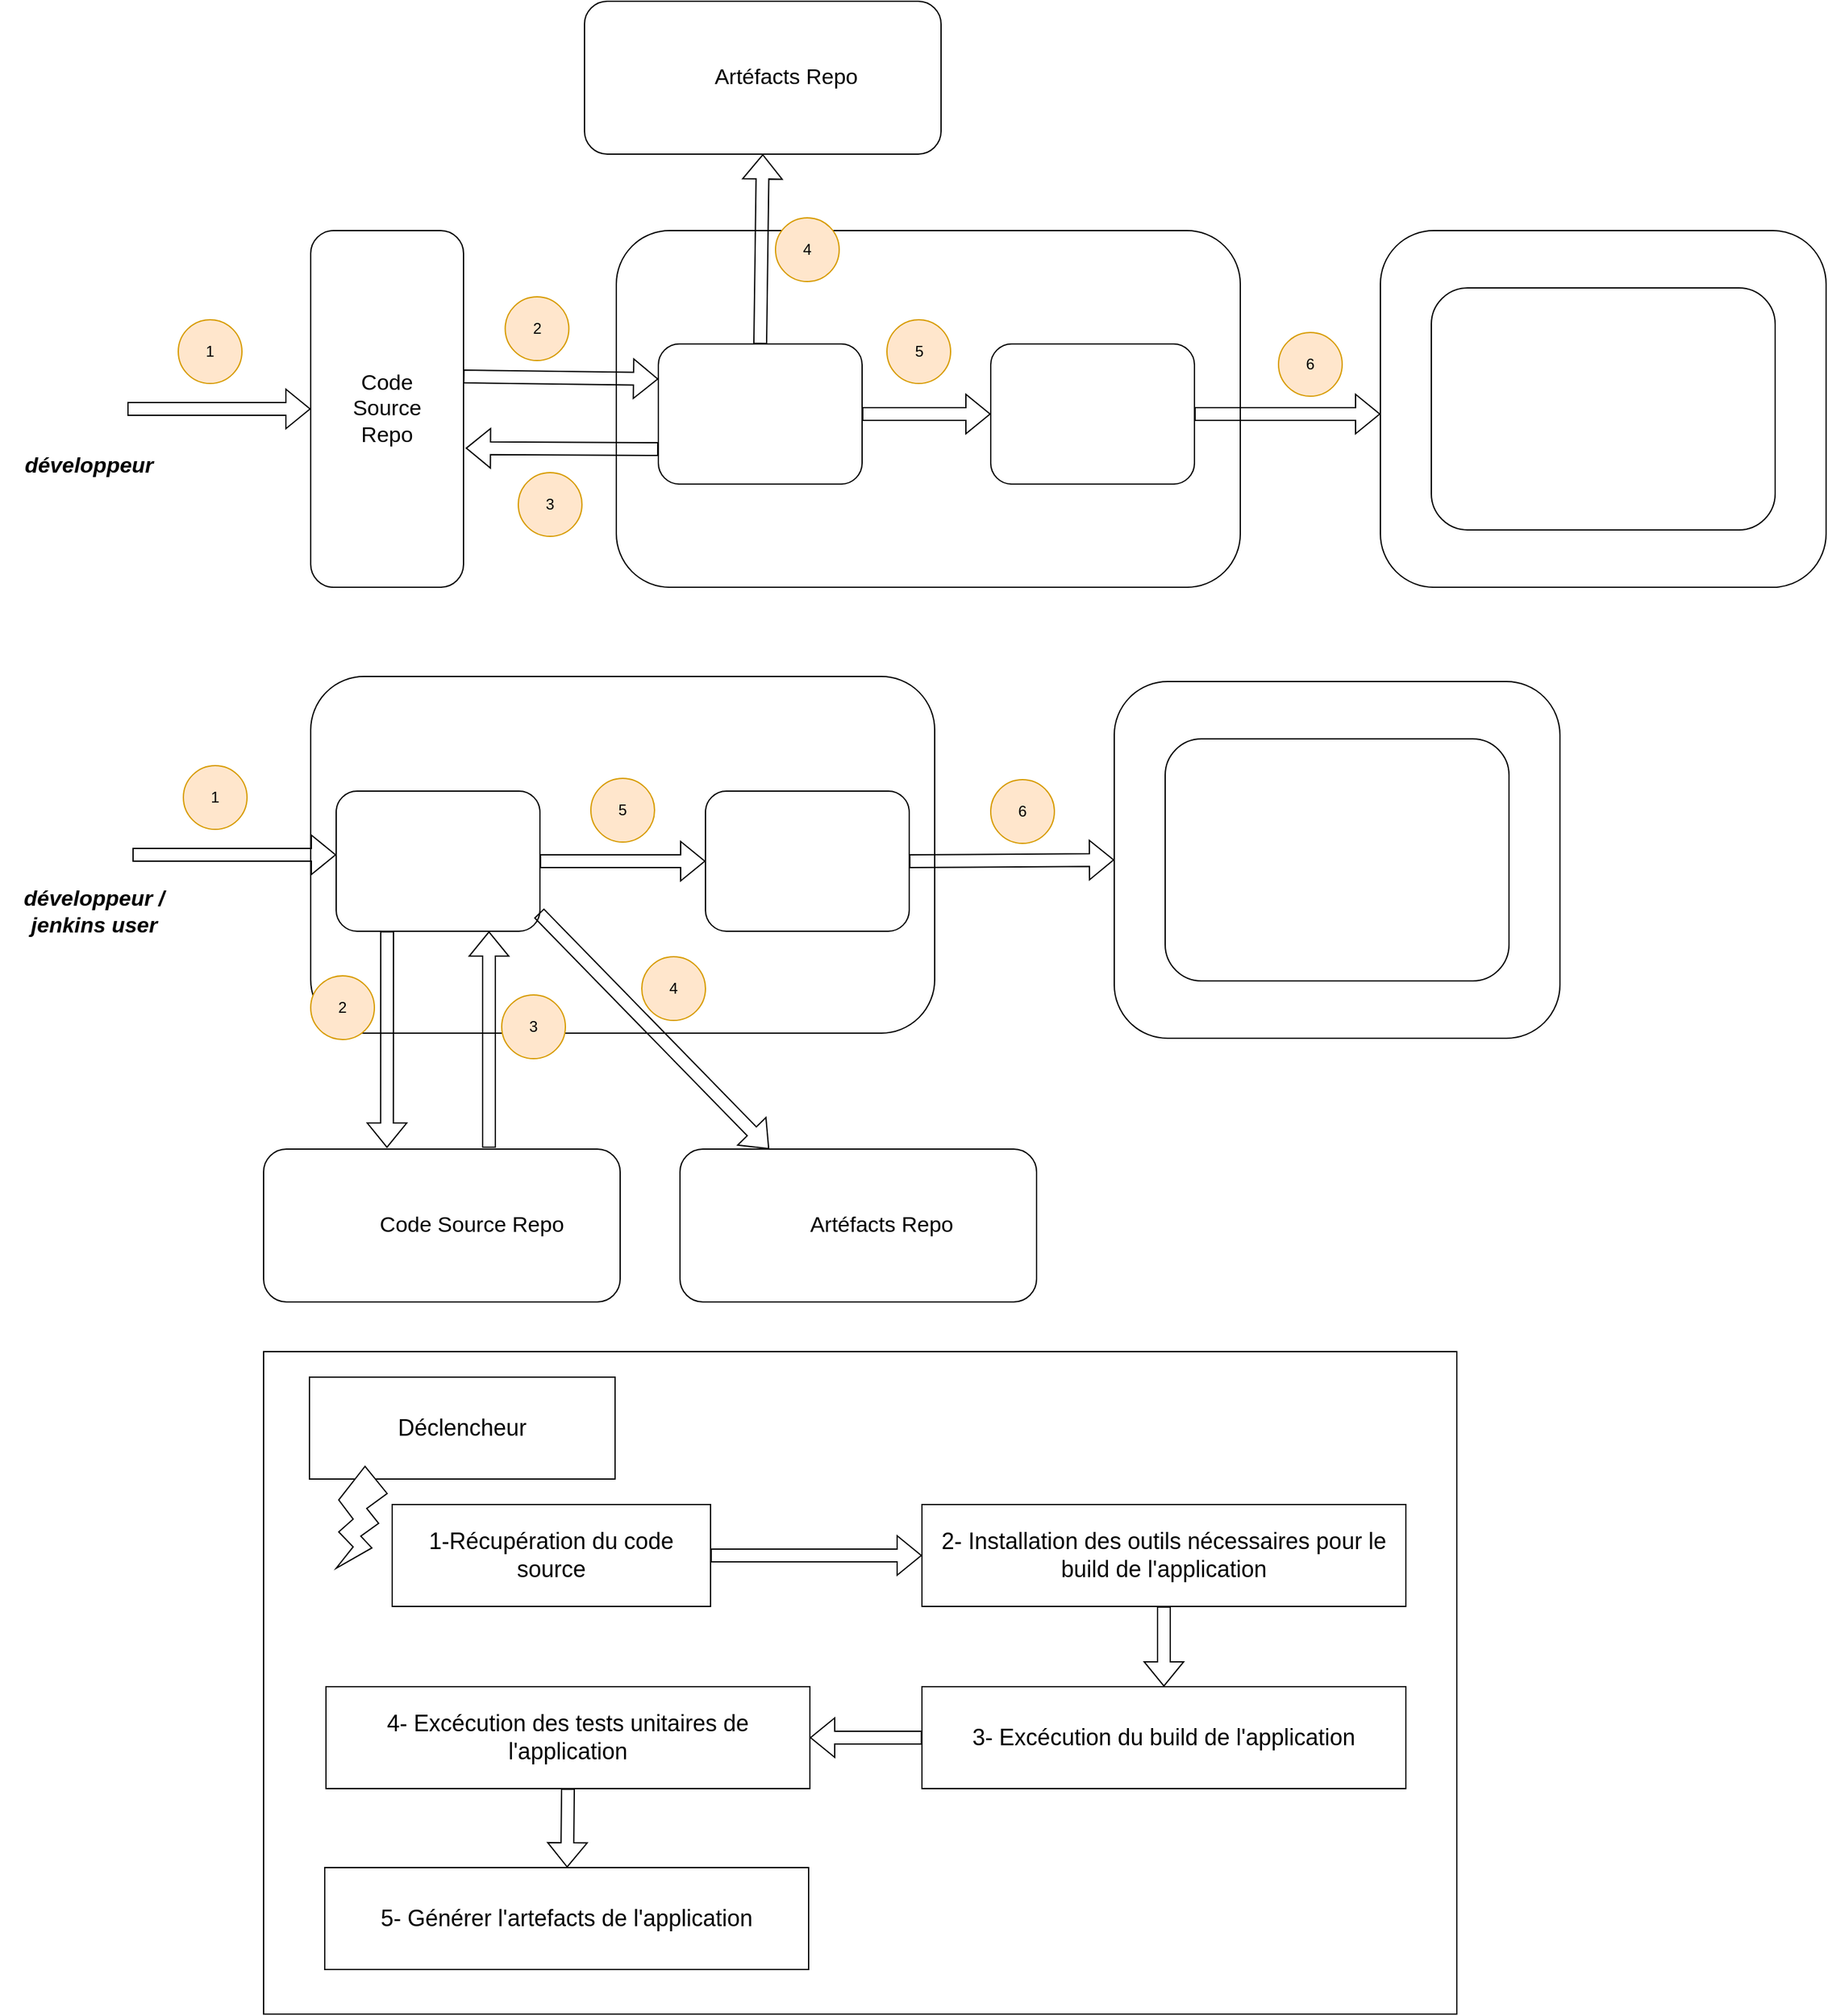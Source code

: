 <mxfile version="21.5.0" type="github">
  <diagram name="Page-1" id="I_ngALfB866X6ck2DSHW">
    <mxGraphModel dx="2417" dy="1027" grid="1" gridSize="10" guides="1" tooltips="1" connect="1" arrows="1" fold="1" page="1" pageScale="1" pageWidth="827" pageHeight="1169" math="0" shadow="0">
      <root>
        <mxCell id="0" />
        <mxCell id="1" parent="0" />
        <mxCell id="i29Szbcjt233VwHBPudE-14" value="" style="rounded=0;whiteSpace=wrap;html=1;" vertex="1" parent="1">
          <mxGeometry x="83" y="1160" width="937" height="520" as="geometry" />
        </mxCell>
        <mxCell id="h1O3plPJuN3wcp4LjX40-3" value="&lt;font style=&quot;font-size: 17px;&quot;&gt;Code&lt;br&gt;Source&lt;br&gt;Repo&lt;/font&gt;" style="rounded=1;whiteSpace=wrap;html=1;" parent="1" vertex="1">
          <mxGeometry x="120" y="280" width="120" height="280" as="geometry" />
        </mxCell>
        <mxCell id="JewFtYphriM5EpTcfLSR-1" value="" style="rounded=1;whiteSpace=wrap;html=1;" parent="1" vertex="1">
          <mxGeometry x="360" y="280" width="490" height="280" as="geometry" />
        </mxCell>
        <mxCell id="h1O3plPJuN3wcp4LjX40-1" value="" style="shape=image;verticalLabelPosition=bottom;labelBackgroundColor=default;verticalAlign=top;aspect=fixed;imageAspect=0;image=https://humancoders-formations.s3.amazonaws.com/uploads/course/logo/155/formation-gitlab.png;" parent="1" vertex="1">
          <mxGeometry x="150" y="325" width="60" height="60" as="geometry" />
        </mxCell>
        <mxCell id="h1O3plPJuN3wcp4LjX40-2" value="" style="shape=image;verticalLabelPosition=bottom;labelBackgroundColor=default;verticalAlign=top;aspect=fixed;imageAspect=0;image=https://upload.wikimedia.org/wikipedia/commons/9/99/Sample_User_Icon.png;" parent="1" vertex="1">
          <mxGeometry x="-84" y="390" width="60" height="60" as="geometry" />
        </mxCell>
        <mxCell id="h1O3plPJuN3wcp4LjX40-9" value="" style="rounded=1;whiteSpace=wrap;html=1;" parent="1" vertex="1">
          <mxGeometry x="393" y="369" width="160" height="110" as="geometry" />
        </mxCell>
        <mxCell id="h1O3plPJuN3wcp4LjX40-5" value="" style="shape=image;verticalLabelPosition=bottom;labelBackgroundColor=default;verticalAlign=top;aspect=fixed;imageAspect=0;image=https://upload.wikimedia.org/wikipedia/commons/thumb/e/e9/Jenkins_logo.svg/1200px-Jenkins_logo.svg.png;" parent="1" vertex="1">
          <mxGeometry x="451.27" y="394" width="43.46" height="60" as="geometry" />
        </mxCell>
        <mxCell id="h1O3plPJuN3wcp4LjX40-10" value="" style="rounded=1;whiteSpace=wrap;html=1;" parent="1" vertex="1">
          <mxGeometry x="654" y="369" width="160" height="110" as="geometry" />
        </mxCell>
        <mxCell id="h1O3plPJuN3wcp4LjX40-7" value="" style="shape=image;verticalLabelPosition=bottom;labelBackgroundColor=default;verticalAlign=top;aspect=fixed;imageAspect=0;image=https://upload.wikimedia.org/wikipedia/commons/thumb/2/24/Ansible_logo.svg/1664px-Ansible_logo.svg.png;" parent="1" vertex="1">
          <mxGeometry x="701.5" y="384" width="65" height="80" as="geometry" />
        </mxCell>
        <mxCell id="h1O3plPJuN3wcp4LjX40-11" value="" style="rounded=1;whiteSpace=wrap;html=1;" parent="1" vertex="1">
          <mxGeometry x="960" y="280" width="350" height="280" as="geometry" />
        </mxCell>
        <mxCell id="h1O3plPJuN3wcp4LjX40-12" value="" style="rounded=1;whiteSpace=wrap;html=1;" parent="1" vertex="1">
          <mxGeometry x="1000" y="325" width="270" height="190" as="geometry" />
        </mxCell>
        <mxCell id="h1O3plPJuN3wcp4LjX40-4" value="" style="shape=image;verticalLabelPosition=bottom;labelBackgroundColor=default;verticalAlign=top;aspect=fixed;imageAspect=0;image=https://www.sparks-formation.com/wp-content/uploads/2020/06/iis-logo.png;" parent="1" vertex="1">
          <mxGeometry x="1010" y="340" width="66" height="30" as="geometry" />
        </mxCell>
        <mxCell id="h1O3plPJuN3wcp4LjX40-14" value="" style="shape=image;verticalLabelPosition=bottom;labelBackgroundColor=default;verticalAlign=top;aspect=fixed;imageAspect=0;image=https://logos-download.com/wp-content/uploads/2017/07/Microsoft_.NET_logo.png;" parent="1" vertex="1">
          <mxGeometry x="1093.43" y="379.5" width="87.14" height="83" as="geometry" />
        </mxCell>
        <mxCell id="h1O3plPJuN3wcp4LjX40-15" value="" style="shape=flexArrow;endArrow=classic;html=1;rounded=0;exitX=1;exitY=0.5;exitDx=0;exitDy=0;entryX=0;entryY=0.5;entryDx=0;entryDy=0;" parent="1" source="h1O3plPJuN3wcp4LjX40-2" target="h1O3plPJuN3wcp4LjX40-3" edge="1">
          <mxGeometry width="50" height="50" relative="1" as="geometry">
            <mxPoint x="187" y="630" as="sourcePoint" />
            <mxPoint x="237" y="580" as="targetPoint" />
          </mxGeometry>
        </mxCell>
        <mxCell id="h1O3plPJuN3wcp4LjX40-16" value="" style="shape=flexArrow;endArrow=classic;html=1;rounded=0;exitX=0.998;exitY=0.409;exitDx=0;exitDy=0;entryX=0;entryY=0.25;entryDx=0;entryDy=0;exitPerimeter=0;" parent="1" source="h1O3plPJuN3wcp4LjX40-3" target="h1O3plPJuN3wcp4LjX40-9" edge="1">
          <mxGeometry width="50" height="50" relative="1" as="geometry">
            <mxPoint x="240" y="398" as="sourcePoint" />
            <mxPoint x="360" y="398" as="targetPoint" />
          </mxGeometry>
        </mxCell>
        <mxCell id="h1O3plPJuN3wcp4LjX40-17" value="" style="shape=flexArrow;endArrow=classic;html=1;rounded=0;exitX=1;exitY=0.5;exitDx=0;exitDy=0;" parent="1" source="h1O3plPJuN3wcp4LjX40-10" edge="1">
          <mxGeometry width="50" height="50" relative="1" as="geometry">
            <mxPoint x="832" y="630" as="sourcePoint" />
            <mxPoint x="960" y="424" as="targetPoint" />
          </mxGeometry>
        </mxCell>
        <mxCell id="h1O3plPJuN3wcp4LjX40-18" value="" style="shape=flexArrow;endArrow=classic;html=1;rounded=0;exitX=1;exitY=0.5;exitDx=0;exitDy=0;entryX=0;entryY=0.5;entryDx=0;entryDy=0;" parent="1" source="h1O3plPJuN3wcp4LjX40-9" target="h1O3plPJuN3wcp4LjX40-10" edge="1">
          <mxGeometry width="50" height="50" relative="1" as="geometry">
            <mxPoint x="530" y="630" as="sourcePoint" />
            <mxPoint x="580" y="580" as="targetPoint" />
          </mxGeometry>
        </mxCell>
        <mxCell id="h1O3plPJuN3wcp4LjX40-19" value="&lt;b style=&quot;font-size: 17px;&quot;&gt;&lt;i style=&quot;font-size: 17px;&quot;&gt;développeur&lt;/i&gt;&lt;/b&gt;" style="text;html=1;align=center;verticalAlign=middle;whiteSpace=wrap;rounded=0;fontSize=17;" parent="1" vertex="1">
          <mxGeometry x="-124" y="450" width="140" height="30" as="geometry" />
        </mxCell>
        <mxCell id="h1O3plPJuN3wcp4LjX40-22" value="4" style="ellipse;whiteSpace=wrap;html=1;aspect=fixed;fillColor=#ffe6cc;strokeColor=#d79b00;" parent="1" vertex="1">
          <mxGeometry x="485" y="270" width="50" height="50" as="geometry" />
        </mxCell>
        <mxCell id="h1O3plPJuN3wcp4LjX40-23" value="3" style="ellipse;whiteSpace=wrap;html=1;aspect=fixed;fillColor=#ffe6cc;strokeColor=#d79b00;" parent="1" vertex="1">
          <mxGeometry x="283" y="470" width="50" height="50" as="geometry" />
        </mxCell>
        <mxCell id="h1O3plPJuN3wcp4LjX40-24" value="2" style="ellipse;whiteSpace=wrap;html=1;aspect=fixed;fillColor=#ffe6cc;strokeColor=#d79b00;" parent="1" vertex="1">
          <mxGeometry x="272.73" y="332" width="50" height="50" as="geometry" />
        </mxCell>
        <mxCell id="h1O3plPJuN3wcp4LjX40-25" value="1" style="ellipse;whiteSpace=wrap;html=1;aspect=fixed;fillColor=#ffe6cc;strokeColor=#d79b00;" parent="1" vertex="1">
          <mxGeometry x="16" y="350" width="50" height="50" as="geometry" />
        </mxCell>
        <mxCell id="PQ5IftrIV4lwFw9hW7BX-4" value="&lt;font style=&quot;font-size: 17px;&quot;&gt;&amp;nbsp; &amp;nbsp; &amp;nbsp; &amp;nbsp; &amp;nbsp; Code Source Repo&lt;/font&gt;" style="rounded=1;whiteSpace=wrap;html=1;direction=south;" parent="1" vertex="1">
          <mxGeometry x="83" y="1001" width="280" height="120" as="geometry" />
        </mxCell>
        <mxCell id="PQ5IftrIV4lwFw9hW7BX-5" value="" style="rounded=1;whiteSpace=wrap;html=1;" parent="1" vertex="1">
          <mxGeometry x="120" y="630" width="490" height="280" as="geometry" />
        </mxCell>
        <mxCell id="PQ5IftrIV4lwFw9hW7BX-6" value="" style="shape=image;verticalLabelPosition=bottom;labelBackgroundColor=default;verticalAlign=top;aspect=fixed;imageAspect=0;image=https://humancoders-formations.s3.amazonaws.com/uploads/course/logo/155/formation-gitlab.png;" parent="1" vertex="1">
          <mxGeometry x="120" y="1031" width="60" height="60" as="geometry" />
        </mxCell>
        <mxCell id="PQ5IftrIV4lwFw9hW7BX-7" value="" style="shape=image;verticalLabelPosition=bottom;labelBackgroundColor=default;verticalAlign=top;aspect=fixed;imageAspect=0;image=https://upload.wikimedia.org/wikipedia/commons/9/99/Sample_User_Icon.png;" parent="1" vertex="1">
          <mxGeometry x="-80" y="740" width="60" height="60" as="geometry" />
        </mxCell>
        <mxCell id="PQ5IftrIV4lwFw9hW7BX-8" value="" style="rounded=1;whiteSpace=wrap;html=1;" parent="1" vertex="1">
          <mxGeometry x="140" y="720" width="160" height="110" as="geometry" />
        </mxCell>
        <mxCell id="PQ5IftrIV4lwFw9hW7BX-9" value="" style="shape=image;verticalLabelPosition=bottom;labelBackgroundColor=default;verticalAlign=top;aspect=fixed;imageAspect=0;image=https://upload.wikimedia.org/wikipedia/commons/thumb/e/e9/Jenkins_logo.svg/1200px-Jenkins_logo.svg.png;" parent="1" vertex="1">
          <mxGeometry x="198.27" y="745" width="43.46" height="60" as="geometry" />
        </mxCell>
        <mxCell id="PQ5IftrIV4lwFw9hW7BX-10" value="" style="rounded=1;whiteSpace=wrap;html=1;" parent="1" vertex="1">
          <mxGeometry x="430" y="720" width="160" height="110" as="geometry" />
        </mxCell>
        <mxCell id="PQ5IftrIV4lwFw9hW7BX-11" value="" style="shape=image;verticalLabelPosition=bottom;labelBackgroundColor=default;verticalAlign=top;aspect=fixed;imageAspect=0;image=https://upload.wikimedia.org/wikipedia/commons/thumb/2/24/Ansible_logo.svg/1664px-Ansible_logo.svg.png;" parent="1" vertex="1">
          <mxGeometry x="477.5" y="735" width="65" height="80" as="geometry" />
        </mxCell>
        <mxCell id="PQ5IftrIV4lwFw9hW7BX-12" value="" style="rounded=1;whiteSpace=wrap;html=1;" parent="1" vertex="1">
          <mxGeometry x="751" y="634" width="350" height="280" as="geometry" />
        </mxCell>
        <mxCell id="PQ5IftrIV4lwFw9hW7BX-13" value="" style="rounded=1;whiteSpace=wrap;html=1;" parent="1" vertex="1">
          <mxGeometry x="791" y="679" width="270" height="190" as="geometry" />
        </mxCell>
        <mxCell id="PQ5IftrIV4lwFw9hW7BX-14" value="" style="shape=image;verticalLabelPosition=bottom;labelBackgroundColor=default;verticalAlign=top;aspect=fixed;imageAspect=0;image=https://www.sparks-formation.com/wp-content/uploads/2020/06/iis-logo.png;" parent="1" vertex="1">
          <mxGeometry x="801" y="694" width="66" height="30" as="geometry" />
        </mxCell>
        <mxCell id="PQ5IftrIV4lwFw9hW7BX-15" value="" style="shape=image;verticalLabelPosition=bottom;labelBackgroundColor=default;verticalAlign=top;aspect=fixed;imageAspect=0;image=https://logos-download.com/wp-content/uploads/2017/07/Microsoft_.NET_logo.png;" parent="1" vertex="1">
          <mxGeometry x="884.43" y="733.5" width="87.14" height="83" as="geometry" />
        </mxCell>
        <mxCell id="PQ5IftrIV4lwFw9hW7BX-16" value="" style="shape=flexArrow;endArrow=classic;html=1;rounded=0;exitX=1;exitY=0.5;exitDx=0;exitDy=0;" parent="1" source="PQ5IftrIV4lwFw9hW7BX-7" edge="1">
          <mxGeometry width="50" height="50" relative="1" as="geometry">
            <mxPoint x="191" y="980" as="sourcePoint" />
            <mxPoint x="140" y="770" as="targetPoint" />
          </mxGeometry>
        </mxCell>
        <mxCell id="PQ5IftrIV4lwFw9hW7BX-18" value="" style="shape=flexArrow;endArrow=classic;html=1;rounded=0;entryX=0;entryY=0.5;entryDx=0;entryDy=0;exitX=1;exitY=0.5;exitDx=0;exitDy=0;" parent="1" source="PQ5IftrIV4lwFw9hW7BX-10" target="PQ5IftrIV4lwFw9hW7BX-12" edge="1">
          <mxGeometry width="50" height="50" relative="1" as="geometry">
            <mxPoint x="590" y="770" as="sourcePoint" />
            <mxPoint x="886" y="930" as="targetPoint" />
          </mxGeometry>
        </mxCell>
        <mxCell id="PQ5IftrIV4lwFw9hW7BX-19" value="" style="shape=flexArrow;endArrow=classic;html=1;rounded=0;exitX=1;exitY=0.5;exitDx=0;exitDy=0;entryX=0;entryY=0.5;entryDx=0;entryDy=0;" parent="1" source="PQ5IftrIV4lwFw9hW7BX-8" target="PQ5IftrIV4lwFw9hW7BX-10" edge="1">
          <mxGeometry width="50" height="50" relative="1" as="geometry">
            <mxPoint x="534" y="980" as="sourcePoint" />
            <mxPoint x="584" y="930" as="targetPoint" />
          </mxGeometry>
        </mxCell>
        <mxCell id="PQ5IftrIV4lwFw9hW7BX-20" value="&lt;b style=&quot;font-size: 17px;&quot;&gt;&lt;i style=&quot;font-size: 17px;&quot;&gt;développeur /&lt;br&gt;jenkins user&lt;br&gt;&lt;/i&gt;&lt;/b&gt;" style="text;html=1;align=center;verticalAlign=middle;whiteSpace=wrap;rounded=0;fontSize=17;" parent="1" vertex="1">
          <mxGeometry x="-120" y="800" width="140" height="30" as="geometry" />
        </mxCell>
        <mxCell id="PQ5IftrIV4lwFw9hW7BX-21" value="4" style="ellipse;whiteSpace=wrap;html=1;aspect=fixed;fillColor=#ffe6cc;strokeColor=#d79b00;" parent="1" vertex="1">
          <mxGeometry x="380" y="850" width="50" height="50" as="geometry" />
        </mxCell>
        <mxCell id="PQ5IftrIV4lwFw9hW7BX-22" value="3" style="ellipse;whiteSpace=wrap;html=1;aspect=fixed;fillColor=#ffe6cc;strokeColor=#d79b00;" parent="1" vertex="1">
          <mxGeometry x="270" y="880" width="50" height="50" as="geometry" />
        </mxCell>
        <mxCell id="PQ5IftrIV4lwFw9hW7BX-23" value="2" style="ellipse;whiteSpace=wrap;html=1;aspect=fixed;fillColor=#ffe6cc;strokeColor=#d79b00;" parent="1" vertex="1">
          <mxGeometry x="120.0" y="865" width="50" height="50" as="geometry" />
        </mxCell>
        <mxCell id="PQ5IftrIV4lwFw9hW7BX-24" value="1" style="ellipse;whiteSpace=wrap;html=1;aspect=fixed;fillColor=#ffe6cc;strokeColor=#d79b00;" parent="1" vertex="1">
          <mxGeometry x="20" y="700" width="50" height="50" as="geometry" />
        </mxCell>
        <mxCell id="PQ5IftrIV4lwFw9hW7BX-27" value="" style="shape=flexArrow;endArrow=classic;html=1;rounded=0;exitX=0.25;exitY=1;exitDx=0;exitDy=0;entryX=-0.008;entryY=0.654;entryDx=0;entryDy=0;entryPerimeter=0;" parent="1" source="PQ5IftrIV4lwFw9hW7BX-8" target="PQ5IftrIV4lwFw9hW7BX-4" edge="1">
          <mxGeometry width="50" height="50" relative="1" as="geometry">
            <mxPoint x="195" y="830" as="sourcePoint" />
            <mxPoint x="160" y="1000" as="targetPoint" />
          </mxGeometry>
        </mxCell>
        <mxCell id="PQ5IftrIV4lwFw9hW7BX-28" value="" style="shape=flexArrow;endArrow=classic;html=1;rounded=0;entryX=0.75;entryY=1;entryDx=0;entryDy=0;" parent="1" target="PQ5IftrIV4lwFw9hW7BX-8" edge="1">
          <mxGeometry width="50" height="50" relative="1" as="geometry">
            <mxPoint x="260" y="1000" as="sourcePoint" />
            <mxPoint x="400" y="980" as="targetPoint" />
          </mxGeometry>
        </mxCell>
        <mxCell id="PQ5IftrIV4lwFw9hW7BX-29" value="5" style="ellipse;whiteSpace=wrap;html=1;aspect=fixed;fillColor=#ffe6cc;strokeColor=#d79b00;" parent="1" vertex="1">
          <mxGeometry x="340" y="710" width="50" height="50" as="geometry" />
        </mxCell>
        <mxCell id="PQ5IftrIV4lwFw9hW7BX-31" value="&lt;font style=&quot;font-size: 17px;&quot;&gt;&amp;nbsp; &amp;nbsp; &amp;nbsp; &amp;nbsp; Artéfacts Repo&lt;/font&gt;" style="rounded=1;whiteSpace=wrap;html=1;direction=south;" parent="1" vertex="1">
          <mxGeometry x="410" y="1001" width="280" height="120" as="geometry" />
        </mxCell>
        <mxCell id="PQ5IftrIV4lwFw9hW7BX-32" value="" style="shape=flexArrow;endArrow=classic;html=1;rounded=0;exitX=0.995;exitY=0.871;exitDx=0;exitDy=0;entryX=0;entryY=0.75;entryDx=0;entryDy=0;exitPerimeter=0;" parent="1" source="PQ5IftrIV4lwFw9hW7BX-8" target="PQ5IftrIV4lwFw9hW7BX-31" edge="1">
          <mxGeometry width="50" height="50" relative="1" as="geometry">
            <mxPoint x="422.27" y="827" as="sourcePoint" />
            <mxPoint x="421.27" y="1001" as="targetPoint" />
          </mxGeometry>
        </mxCell>
        <mxCell id="PQ5IftrIV4lwFw9hW7BX-33" value="" style="shape=image;verticalLabelPosition=bottom;labelBackgroundColor=default;verticalAlign=top;aspect=fixed;imageAspect=0;image=https://humancoders-formations.s3.amazonaws.com/uploads/course/logo/155/formation-gitlab.png;" parent="1" vertex="1">
          <mxGeometry x="450" y="1031" width="60" height="60" as="geometry" />
        </mxCell>
        <mxCell id="PQ5IftrIV4lwFw9hW7BX-34" value="6" style="ellipse;whiteSpace=wrap;html=1;aspect=fixed;fillColor=#ffe6cc;strokeColor=#d79b00;" parent="1" vertex="1">
          <mxGeometry x="654" y="711" width="50" height="50" as="geometry" />
        </mxCell>
        <mxCell id="PQ5IftrIV4lwFw9hW7BX-35" value="" style="shape=flexArrow;endArrow=classic;html=1;rounded=0;exitX=0;exitY=0.75;exitDx=0;exitDy=0;entryX=1.014;entryY=0.61;entryDx=0;entryDy=0;entryPerimeter=0;" parent="1" source="h1O3plPJuN3wcp4LjX40-9" target="h1O3plPJuN3wcp4LjX40-3" edge="1">
          <mxGeometry width="50" height="50" relative="1" as="geometry">
            <mxPoint x="-124" y="730" as="sourcePoint" />
            <mxPoint x="29" y="732" as="targetPoint" />
          </mxGeometry>
        </mxCell>
        <mxCell id="PQ5IftrIV4lwFw9hW7BX-36" value="&lt;span style=&quot;font-size: 17px;&quot;&gt;&amp;nbsp; &amp;nbsp; &amp;nbsp; &amp;nbsp; Artéfacts Repo&lt;/span&gt;" style="rounded=1;whiteSpace=wrap;html=1;direction=south;" parent="1" vertex="1">
          <mxGeometry x="335" y="100" width="280" height="120" as="geometry" />
        </mxCell>
        <mxCell id="PQ5IftrIV4lwFw9hW7BX-37" value="" style="shape=image;verticalLabelPosition=bottom;labelBackgroundColor=default;verticalAlign=top;aspect=fixed;imageAspect=0;image=https://humancoders-formations.s3.amazonaws.com/uploads/course/logo/155/formation-gitlab.png;" parent="1" vertex="1">
          <mxGeometry x="359" y="130" width="60" height="60" as="geometry" />
        </mxCell>
        <mxCell id="PQ5IftrIV4lwFw9hW7BX-41" value="" style="shape=flexArrow;endArrow=classic;html=1;rounded=0;entryX=1;entryY=0.5;entryDx=0;entryDy=0;exitX=0.5;exitY=0;exitDx=0;exitDy=0;" parent="1" source="h1O3plPJuN3wcp4LjX40-9" target="PQ5IftrIV4lwFw9hW7BX-36" edge="1">
          <mxGeometry width="50" height="50" relative="1" as="geometry">
            <mxPoint x="849" y="190" as="sourcePoint" />
            <mxPoint x="959" y="190" as="targetPoint" />
          </mxGeometry>
        </mxCell>
        <mxCell id="PQ5IftrIV4lwFw9hW7BX-42" value="5" style="ellipse;whiteSpace=wrap;html=1;aspect=fixed;fillColor=#ffe6cc;strokeColor=#d79b00;" parent="1" vertex="1">
          <mxGeometry x="572.5" y="350" width="50" height="50" as="geometry" />
        </mxCell>
        <mxCell id="PQ5IftrIV4lwFw9hW7BX-43" value="6" style="ellipse;whiteSpace=wrap;html=1;aspect=fixed;fillColor=#ffe6cc;strokeColor=#d79b00;" parent="1" vertex="1">
          <mxGeometry x="880" y="360" width="50" height="50" as="geometry" />
        </mxCell>
        <mxCell id="PQ5IftrIV4lwFw9hW7BX-47" value="" style="shape=image;verticalLabelPosition=bottom;labelBackgroundColor=default;verticalAlign=top;aspect=fixed;imageAspect=0;image=https://icones.pro/wp-content/uploads/2021/06/logo-windows-bleu.png;" parent="1" vertex="1">
          <mxGeometry x="542.5" y="630" width="60" height="60" as="geometry" />
        </mxCell>
        <mxCell id="PQ5IftrIV4lwFw9hW7BX-48" value="" style="shape=image;verticalLabelPosition=bottom;labelBackgroundColor=default;verticalAlign=top;aspect=fixed;imageAspect=0;image=https://icones.pro/wp-content/uploads/2021/06/logo-windows-bleu.png;" parent="1" vertex="1">
          <mxGeometry x="1033.43" y="634" width="60" height="60" as="geometry" />
        </mxCell>
        <mxCell id="PQ5IftrIV4lwFw9hW7BX-49" value="" style="shape=image;verticalLabelPosition=bottom;labelBackgroundColor=default;verticalAlign=top;aspect=fixed;imageAspect=0;image=https://icones.pro/wp-content/uploads/2021/06/logo-windows-bleu.png;" parent="1" vertex="1">
          <mxGeometry x="786" y="281" width="60" height="60" as="geometry" />
        </mxCell>
        <mxCell id="PQ5IftrIV4lwFw9hW7BX-50" value="" style="shape=image;verticalLabelPosition=bottom;labelBackgroundColor=default;verticalAlign=top;aspect=fixed;imageAspect=0;image=https://icones.pro/wp-content/uploads/2021/06/logo-windows-bleu.png;" parent="1" vertex="1">
          <mxGeometry x="1241" y="280" width="60" height="60" as="geometry" />
        </mxCell>
        <mxCell id="i29Szbcjt233VwHBPudE-3" value="&lt;font style=&quot;font-size: 18px;&quot;&gt;Déclencheur&lt;/font&gt;" style="rounded=0;whiteSpace=wrap;html=1;" vertex="1" parent="1">
          <mxGeometry x="119" y="1180" width="240" height="80" as="geometry" />
        </mxCell>
        <mxCell id="i29Szbcjt233VwHBPudE-4" value="&lt;font style=&quot;font-size: 18px;&quot;&gt;1-Récupération du code source&lt;/font&gt;" style="rounded=0;whiteSpace=wrap;html=1;" vertex="1" parent="1">
          <mxGeometry x="184" y="1280" width="250" height="80" as="geometry" />
        </mxCell>
        <mxCell id="i29Szbcjt233VwHBPudE-5" value="" style="shape=flexArrow;endArrow=classic;html=1;rounded=0;exitX=1;exitY=0.5;exitDx=0;exitDy=0;entryX=0;entryY=0.5;entryDx=0;entryDy=0;" edge="1" parent="1" source="i29Szbcjt233VwHBPudE-4" target="i29Szbcjt233VwHBPudE-6">
          <mxGeometry width="50" height="50" relative="1" as="geometry">
            <mxPoint x="515" y="1250" as="sourcePoint" />
            <mxPoint x="565" y="1200" as="targetPoint" />
          </mxGeometry>
        </mxCell>
        <mxCell id="i29Szbcjt233VwHBPudE-6" value="&lt;span style=&quot;font-size: 18px;&quot;&gt;2- Installation des outils nécessaires pour le build de l&#39;application&lt;/span&gt;" style="rounded=0;whiteSpace=wrap;html=1;" vertex="1" parent="1">
          <mxGeometry x="600" y="1280" width="380" height="80" as="geometry" />
        </mxCell>
        <mxCell id="i29Szbcjt233VwHBPudE-7" value="&lt;span style=&quot;font-size: 18px;&quot;&gt;3- Excécution du build de l&#39;application&lt;/span&gt;" style="rounded=0;whiteSpace=wrap;html=1;" vertex="1" parent="1">
          <mxGeometry x="600" y="1423" width="380" height="80" as="geometry" />
        </mxCell>
        <mxCell id="i29Szbcjt233VwHBPudE-8" value="" style="shape=flexArrow;endArrow=classic;html=1;rounded=0;entryX=0.5;entryY=0;entryDx=0;entryDy=0;exitX=0.5;exitY=1;exitDx=0;exitDy=0;" edge="1" parent="1" source="i29Szbcjt233VwHBPudE-6" target="i29Szbcjt233VwHBPudE-7">
          <mxGeometry width="50" height="50" relative="1" as="geometry">
            <mxPoint x="590" y="1233" as="sourcePoint" />
            <mxPoint x="640" y="1183" as="targetPoint" />
          </mxGeometry>
        </mxCell>
        <mxCell id="i29Szbcjt233VwHBPudE-9" value="&lt;span style=&quot;font-size: 18px;&quot;&gt;4- Excécution des tests unitaires de l&#39;application&lt;/span&gt;" style="rounded=0;whiteSpace=wrap;html=1;" vertex="1" parent="1">
          <mxGeometry x="132" y="1423" width="380" height="80" as="geometry" />
        </mxCell>
        <mxCell id="i29Szbcjt233VwHBPudE-10" value="" style="shape=flexArrow;endArrow=classic;html=1;rounded=0;entryX=1;entryY=0.5;entryDx=0;entryDy=0;exitX=0;exitY=0.5;exitDx=0;exitDy=0;" edge="1" parent="1" source="i29Szbcjt233VwHBPudE-7" target="i29Szbcjt233VwHBPudE-9">
          <mxGeometry width="50" height="50" relative="1" as="geometry">
            <mxPoint x="590" y="1310" as="sourcePoint" />
            <mxPoint x="640" y="1260" as="targetPoint" />
          </mxGeometry>
        </mxCell>
        <mxCell id="i29Szbcjt233VwHBPudE-11" value="&lt;span style=&quot;font-size: 18px;&quot;&gt;5- Générer l&#39;artefacts de l&#39;application&lt;/span&gt;" style="rounded=0;whiteSpace=wrap;html=1;" vertex="1" parent="1">
          <mxGeometry x="131" y="1565" width="380" height="80" as="geometry" />
        </mxCell>
        <mxCell id="i29Szbcjt233VwHBPudE-12" value="" style="shape=flexArrow;endArrow=classic;html=1;rounded=0;exitX=0.5;exitY=1;exitDx=0;exitDy=0;" edge="1" parent="1" source="i29Szbcjt233VwHBPudE-9" target="i29Szbcjt233VwHBPudE-11">
          <mxGeometry width="50" height="50" relative="1" as="geometry">
            <mxPoint x="560" y="1502" as="sourcePoint" />
            <mxPoint x="560" y="1565" as="targetPoint" />
          </mxGeometry>
        </mxCell>
        <mxCell id="i29Szbcjt233VwHBPudE-17" value="" style="verticalLabelPosition=bottom;verticalAlign=top;html=1;shape=mxgraph.basic.flash" vertex="1" parent="1">
          <mxGeometry x="140" y="1250" width="40" height="80" as="geometry" />
        </mxCell>
      </root>
    </mxGraphModel>
  </diagram>
</mxfile>

